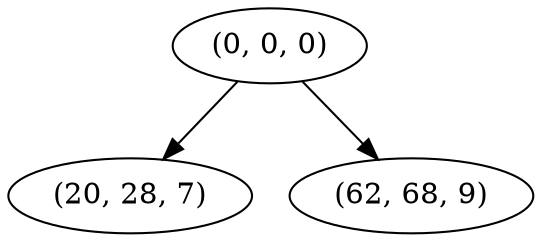 digraph tree {
    "(0, 0, 0)";
    "(20, 28, 7)";
    "(62, 68, 9)";
    "(0, 0, 0)" -> "(20, 28, 7)";
    "(0, 0, 0)" -> "(62, 68, 9)";
}

